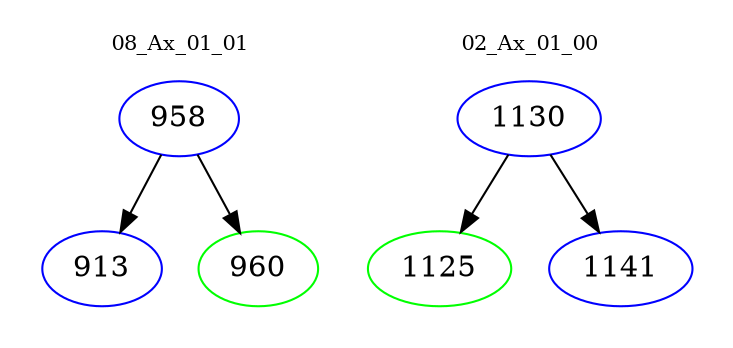 digraph{
subgraph cluster_0 {
color = white
label = "08_Ax_01_01";
fontsize=10;
T0_958 [label="958", color="blue"]
T0_958 -> T0_913 [color="black"]
T0_913 [label="913", color="blue"]
T0_958 -> T0_960 [color="black"]
T0_960 [label="960", color="green"]
}
subgraph cluster_1 {
color = white
label = "02_Ax_01_00";
fontsize=10;
T1_1130 [label="1130", color="blue"]
T1_1130 -> T1_1125 [color="black"]
T1_1125 [label="1125", color="green"]
T1_1130 -> T1_1141 [color="black"]
T1_1141 [label="1141", color="blue"]
}
}

